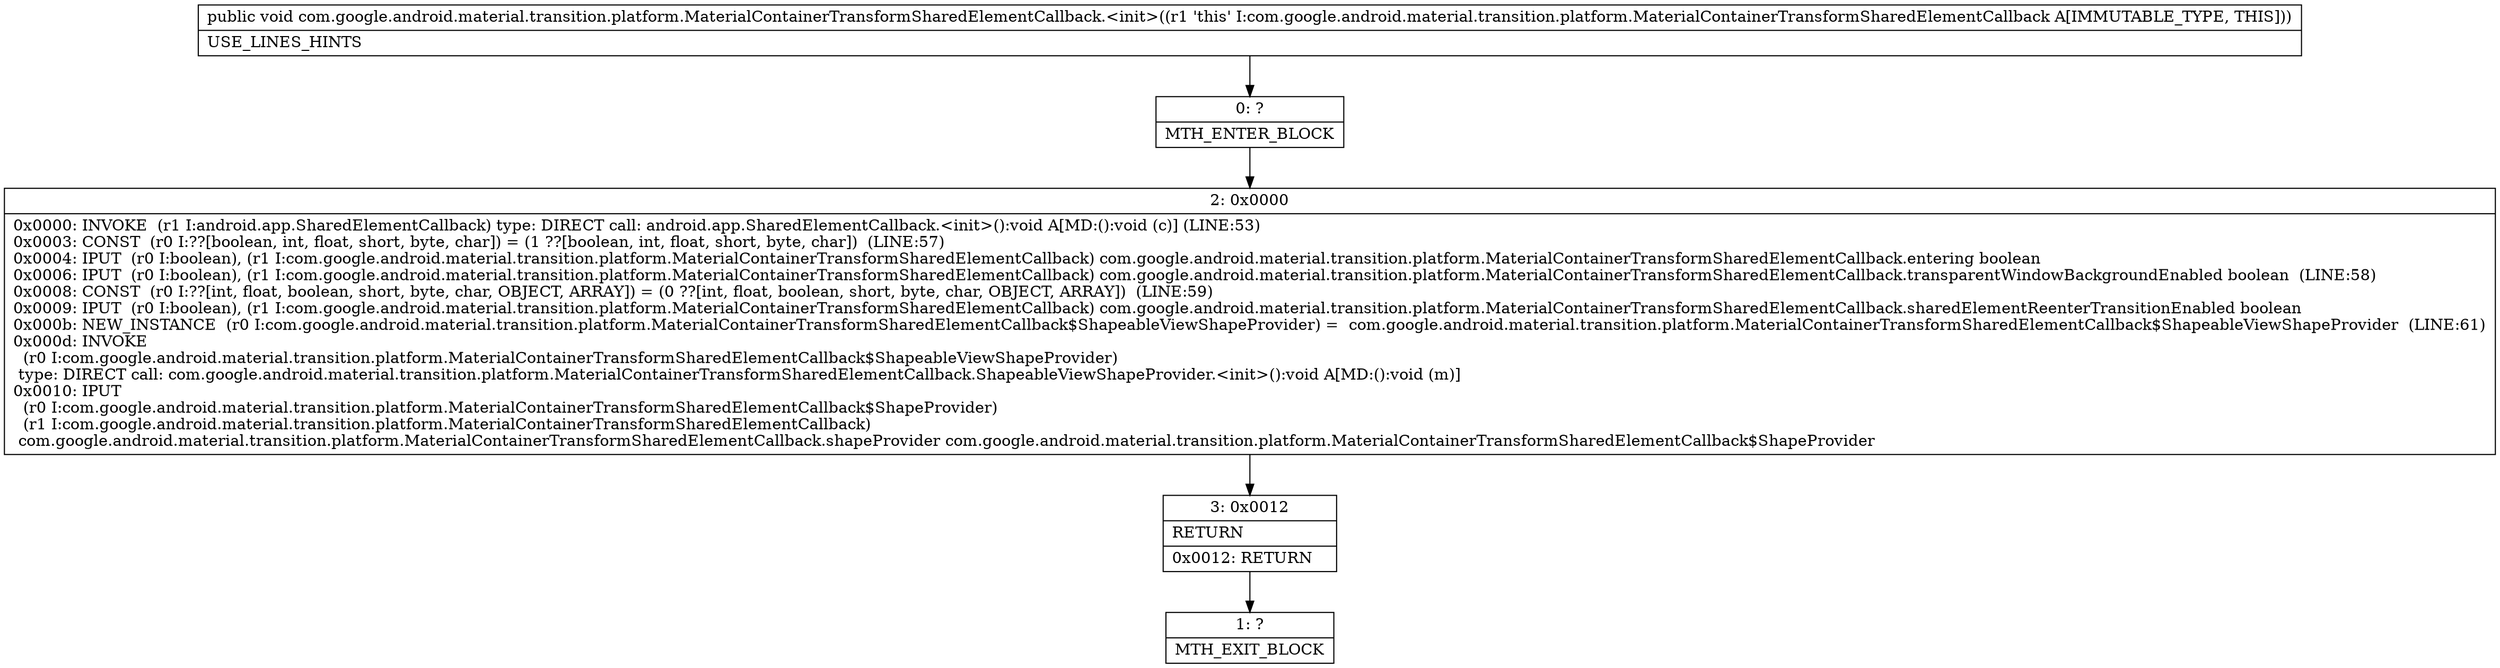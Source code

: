 digraph "CFG forcom.google.android.material.transition.platform.MaterialContainerTransformSharedElementCallback.\<init\>()V" {
Node_0 [shape=record,label="{0\:\ ?|MTH_ENTER_BLOCK\l}"];
Node_2 [shape=record,label="{2\:\ 0x0000|0x0000: INVOKE  (r1 I:android.app.SharedElementCallback) type: DIRECT call: android.app.SharedElementCallback.\<init\>():void A[MD:():void (c)] (LINE:53)\l0x0003: CONST  (r0 I:??[boolean, int, float, short, byte, char]) = (1 ??[boolean, int, float, short, byte, char])  (LINE:57)\l0x0004: IPUT  (r0 I:boolean), (r1 I:com.google.android.material.transition.platform.MaterialContainerTransformSharedElementCallback) com.google.android.material.transition.platform.MaterialContainerTransformSharedElementCallback.entering boolean \l0x0006: IPUT  (r0 I:boolean), (r1 I:com.google.android.material.transition.platform.MaterialContainerTransformSharedElementCallback) com.google.android.material.transition.platform.MaterialContainerTransformSharedElementCallback.transparentWindowBackgroundEnabled boolean  (LINE:58)\l0x0008: CONST  (r0 I:??[int, float, boolean, short, byte, char, OBJECT, ARRAY]) = (0 ??[int, float, boolean, short, byte, char, OBJECT, ARRAY])  (LINE:59)\l0x0009: IPUT  (r0 I:boolean), (r1 I:com.google.android.material.transition.platform.MaterialContainerTransformSharedElementCallback) com.google.android.material.transition.platform.MaterialContainerTransformSharedElementCallback.sharedElementReenterTransitionEnabled boolean \l0x000b: NEW_INSTANCE  (r0 I:com.google.android.material.transition.platform.MaterialContainerTransformSharedElementCallback$ShapeableViewShapeProvider) =  com.google.android.material.transition.platform.MaterialContainerTransformSharedElementCallback$ShapeableViewShapeProvider  (LINE:61)\l0x000d: INVOKE  \l  (r0 I:com.google.android.material.transition.platform.MaterialContainerTransformSharedElementCallback$ShapeableViewShapeProvider)\l type: DIRECT call: com.google.android.material.transition.platform.MaterialContainerTransformSharedElementCallback.ShapeableViewShapeProvider.\<init\>():void A[MD:():void (m)]\l0x0010: IPUT  \l  (r0 I:com.google.android.material.transition.platform.MaterialContainerTransformSharedElementCallback$ShapeProvider)\l  (r1 I:com.google.android.material.transition.platform.MaterialContainerTransformSharedElementCallback)\l com.google.android.material.transition.platform.MaterialContainerTransformSharedElementCallback.shapeProvider com.google.android.material.transition.platform.MaterialContainerTransformSharedElementCallback$ShapeProvider \l}"];
Node_3 [shape=record,label="{3\:\ 0x0012|RETURN\l|0x0012: RETURN   \l}"];
Node_1 [shape=record,label="{1\:\ ?|MTH_EXIT_BLOCK\l}"];
MethodNode[shape=record,label="{public void com.google.android.material.transition.platform.MaterialContainerTransformSharedElementCallback.\<init\>((r1 'this' I:com.google.android.material.transition.platform.MaterialContainerTransformSharedElementCallback A[IMMUTABLE_TYPE, THIS]))  | USE_LINES_HINTS\l}"];
MethodNode -> Node_0;Node_0 -> Node_2;
Node_2 -> Node_3;
Node_3 -> Node_1;
}

